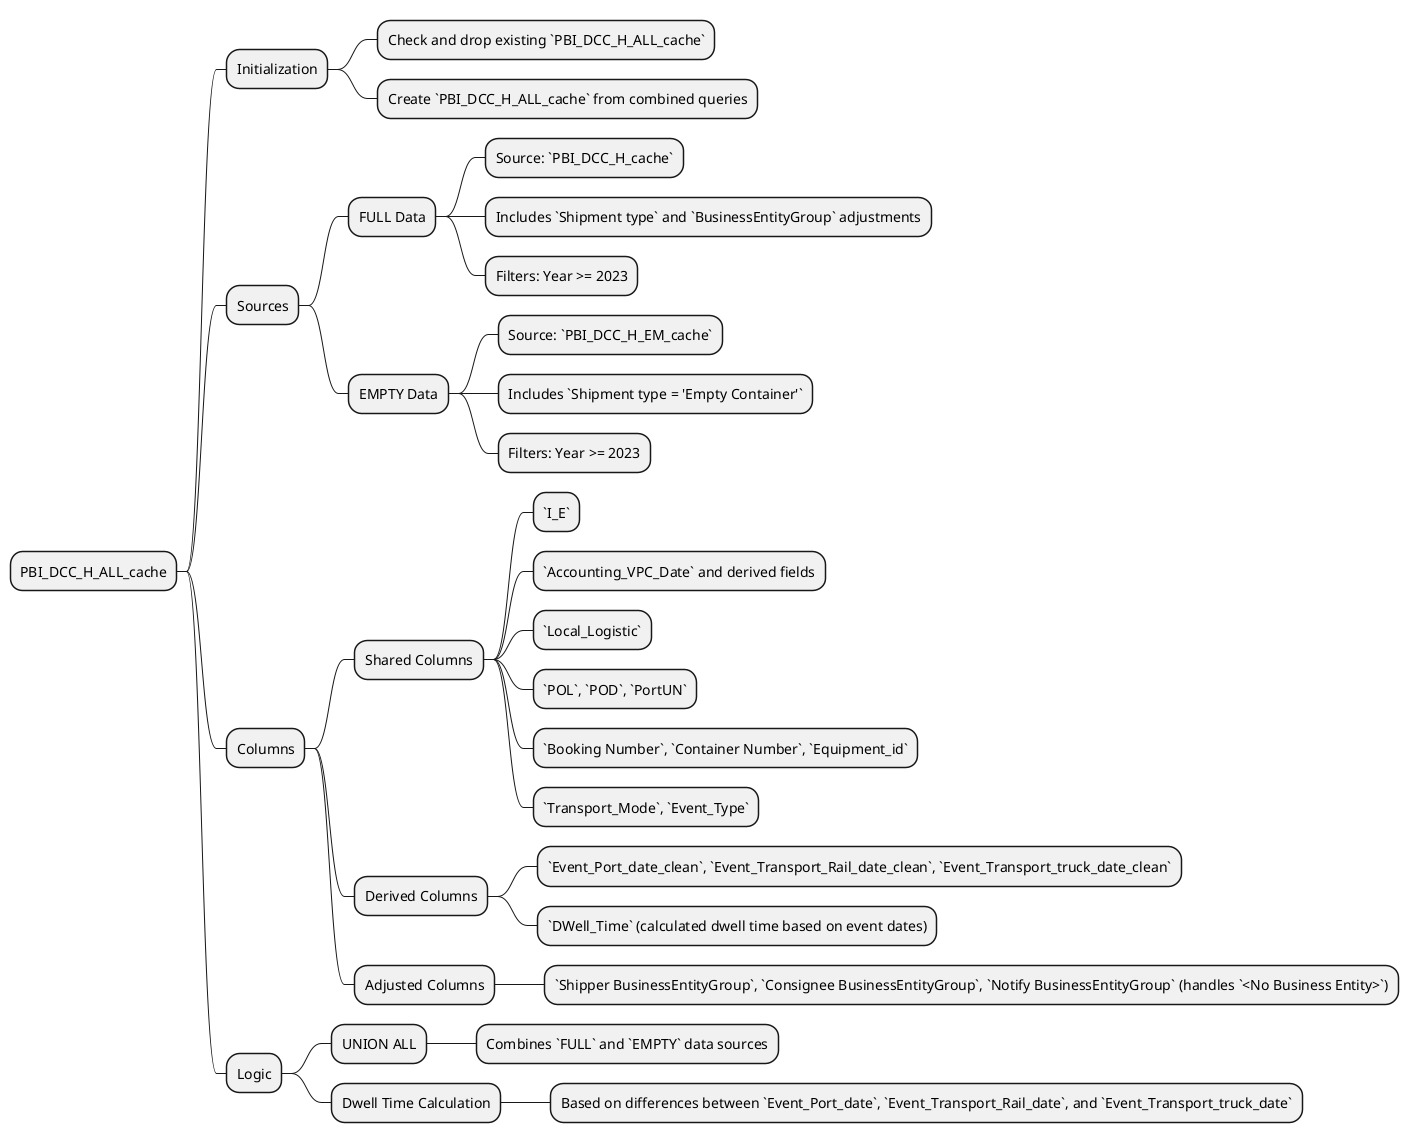 @startmindmap
* PBI_DCC_H_ALL_cache
** Initialization
*** Check and drop existing `PBI_DCC_H_ALL_cache`
*** Create `PBI_DCC_H_ALL_cache` from combined queries
** Sources
*** FULL Data
**** Source: `PBI_DCC_H_cache`
**** Includes `Shipment type` and `BusinessEntityGroup` adjustments
**** Filters: Year >= 2023
*** EMPTY Data
**** Source: `PBI_DCC_H_EM_cache`
**** Includes `Shipment type = 'Empty Container'`
**** Filters: Year >= 2023
** Columns
*** Shared Columns
**** `I_E`
**** `Accounting_VPC_Date` and derived fields
**** `Local_Logistic`
**** `POL`, `POD`, `PortUN`
**** `Booking Number`, `Container Number`, `Equipment_id`
**** `Transport_Mode`, `Event_Type`
*** Derived Columns
**** `Event_Port_date_clean`, `Event_Transport_Rail_date_clean`, `Event_Transport_truck_date_clean`
**** `DWell_Time` (calculated dwell time based on event dates)
*** Adjusted Columns
**** `Shipper BusinessEntityGroup`, `Consignee BusinessEntityGroup`, `Notify BusinessEntityGroup` (handles `<No Business Entity>`)
** Logic
*** UNION ALL
**** Combines `FULL` and `EMPTY` data sources
*** Dwell Time Calculation
**** Based on differences between `Event_Port_date`, `Event_Transport_Rail_date`, and `Event_Transport_truck_date`
@endmindmap

